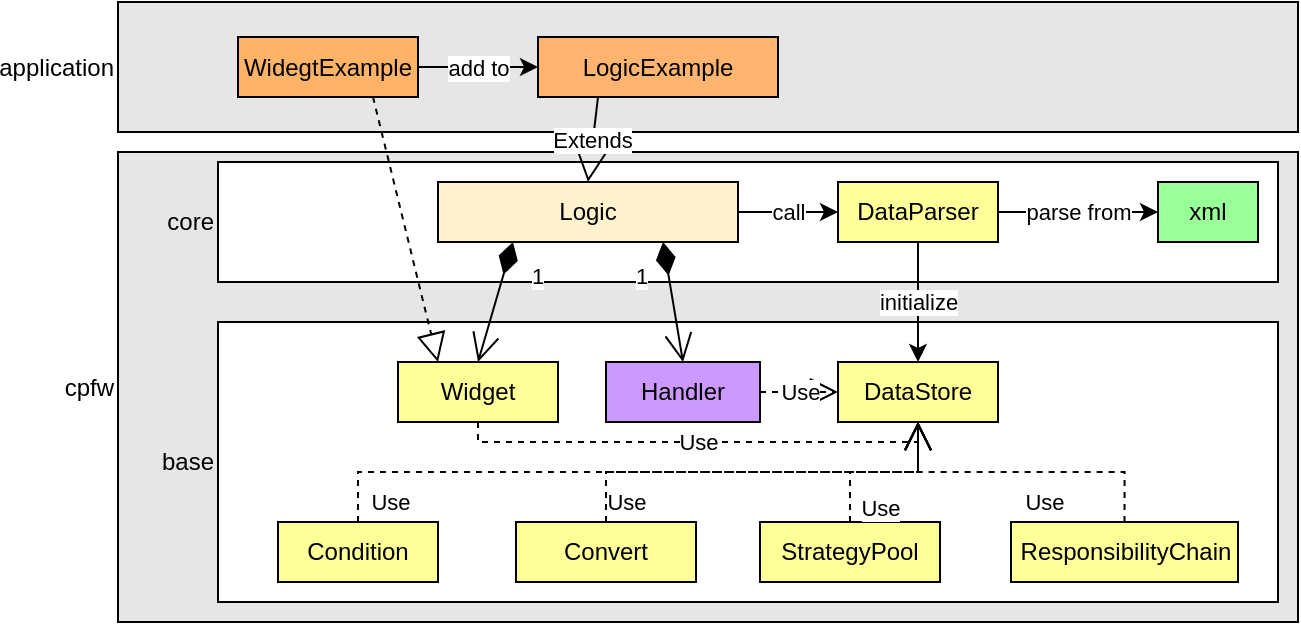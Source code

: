 <mxfile version="20.2.5" type="device" pages="4"><diagram id="_nU57-5SY-vWCH2z4tyE" name="Overriew"><mxGraphModel dx="1199" dy="514" grid="1" gridSize="10" guides="1" tooltips="1" connect="1" arrows="1" fold="1" page="1" pageScale="1" pageWidth="827" pageHeight="1169" math="0" shadow="0"><root><mxCell id="0"/><mxCell id="1" parent="0"/><mxCell id="hzPC6C4WGQet7PL68F-y-33" value="cpfw" style="rounded=0;whiteSpace=wrap;html=1;fillColor=#E6E6E6;labelPosition=left;verticalLabelPosition=middle;align=right;verticalAlign=middle;" vertex="1" parent="1"><mxGeometry x="170" y="125" width="590" height="235" as="geometry"/></mxCell><mxCell id="hzPC6C4WGQet7PL68F-y-17" value="application" style="rounded=0;whiteSpace=wrap;html=1;fillColor=#E6E6E6;labelPosition=left;verticalLabelPosition=middle;align=right;verticalAlign=middle;" vertex="1" parent="1"><mxGeometry x="170" y="50" width="590" height="65" as="geometry"/></mxCell><mxCell id="hzPC6C4WGQet7PL68F-y-16" value="core" style="rounded=0;whiteSpace=wrap;html=1;fillColor=#FFFFFF;labelPosition=left;verticalLabelPosition=middle;align=right;verticalAlign=middle;" vertex="1" parent="1"><mxGeometry x="220" y="130" width="530" height="60" as="geometry"/></mxCell><mxCell id="hzPC6C4WGQet7PL68F-y-15" value="base" style="rounded=0;whiteSpace=wrap;html=1;fillColor=#FFFFFF;labelPosition=left;verticalLabelPosition=middle;align=right;verticalAlign=middle;" vertex="1" parent="1"><mxGeometry x="220" y="210" width="530" height="140" as="geometry"/></mxCell><mxCell id="XNA-UAsX2PBk37ogl6HL-5" value="Logic" style="rounded=0;whiteSpace=wrap;html=1;labelPosition=center;verticalLabelPosition=middle;align=center;verticalAlign=middle;fillColor=#FFF2CC;" parent="1" vertex="1"><mxGeometry x="330" y="140" width="150" height="30" as="geometry"/></mxCell><mxCell id="dpFiW4Nlr9r8MjNlcGE5-41" value="parse from" style="endArrow=classic;html=1;rounded=0;entryX=0;entryY=0.5;entryDx=0;entryDy=0;exitX=1;exitY=0.5;exitDx=0;exitDy=0;" parent="1" source="hzPC6C4WGQet7PL68F-y-3" target="hzPC6C4WGQet7PL68F-y-1" edge="1"><mxGeometry width="50" height="50" relative="1" as="geometry"><mxPoint x="510" y="216.25" as="sourcePoint"/><mxPoint x="516.5" y="200" as="targetPoint"/></mxGeometry></mxCell><mxCell id="rQzEyf3aYL47LK2K68HA-1" value="Handler" style="rounded=0;whiteSpace=wrap;html=1;fillColor=#CC99FF;" parent="1" vertex="1"><mxGeometry x="414" y="230" width="77" height="30" as="geometry"/></mxCell><mxCell id="rQzEyf3aYL47LK2K68HA-3" value="WidegtExample" style="rounded=0;whiteSpace=wrap;html=1;fillColor=#FFB366;" parent="1" vertex="1"><mxGeometry x="230" y="67.5" width="90" height="30" as="geometry"/></mxCell><mxCell id="rQzEyf3aYL47LK2K68HA-5" value="add to" style="endArrow=classic;html=1;rounded=0;exitX=1;exitY=0.5;exitDx=0;exitDy=0;entryX=0;entryY=0.5;entryDx=0;entryDy=0;" parent="1" source="rQzEyf3aYL47LK2K68HA-3" target="hzPC6C4WGQet7PL68F-y-24" edge="1"><mxGeometry width="50" height="50" relative="1" as="geometry"><mxPoint x="360" y="180" as="sourcePoint"/><mxPoint x="410" y="130" as="targetPoint"/></mxGeometry></mxCell><mxCell id="hzPC6C4WGQet7PL68F-y-1" value="xml" style="rounded=0;whiteSpace=wrap;html=1;fillColor=#99FF99;" vertex="1" parent="1"><mxGeometry x="690" y="140" width="50" height="30" as="geometry"/></mxCell><mxCell id="hzPC6C4WGQet7PL68F-y-2" value="DataStore" style="rounded=0;whiteSpace=wrap;html=1;fillColor=#FFFF99;" vertex="1" parent="1"><mxGeometry x="530" y="230" width="80" height="30" as="geometry"/></mxCell><mxCell id="hzPC6C4WGQet7PL68F-y-3" value="DataParser" style="rounded=0;whiteSpace=wrap;html=1;fillColor=#FFFF99;" vertex="1" parent="1"><mxGeometry x="530" y="140" width="80" height="30" as="geometry"/></mxCell><mxCell id="hzPC6C4WGQet7PL68F-y-5" value="call" style="endArrow=classic;html=1;rounded=0;entryX=0;entryY=0.5;entryDx=0;entryDy=0;exitX=1;exitY=0.5;exitDx=0;exitDy=0;" edge="1" parent="1" source="XNA-UAsX2PBk37ogl6HL-5" target="hzPC6C4WGQet7PL68F-y-3"><mxGeometry width="50" height="50" relative="1" as="geometry"><mxPoint x="440" y="210" as="sourcePoint"/><mxPoint x="440" y="160" as="targetPoint"/></mxGeometry></mxCell><mxCell id="hzPC6C4WGQet7PL68F-y-7" value="initialize" style="endArrow=classic;html=1;rounded=0;exitX=0.5;exitY=1;exitDx=0;exitDy=0;entryX=0.5;entryY=0;entryDx=0;entryDy=0;" edge="1" parent="1" source="hzPC6C4WGQet7PL68F-y-3" target="hzPC6C4WGQet7PL68F-y-2"><mxGeometry width="50" height="50" relative="1" as="geometry"><mxPoint x="390" y="210" as="sourcePoint"/><mxPoint x="440" y="160" as="targetPoint"/></mxGeometry></mxCell><mxCell id="hzPC6C4WGQet7PL68F-y-8" value="1" style="endArrow=open;html=1;endSize=12;startArrow=diamondThin;startSize=14;startFill=1;align=left;verticalAlign=bottom;rounded=0;exitX=0.75;exitY=1;exitDx=0;exitDy=0;entryX=0.5;entryY=0;entryDx=0;entryDy=0;" edge="1" parent="1" source="XNA-UAsX2PBk37ogl6HL-5" target="rQzEyf3aYL47LK2K68HA-1"><mxGeometry x="-0.23" y="-20" relative="1" as="geometry"><mxPoint x="330" y="190" as="sourcePoint"/><mxPoint x="490" y="190" as="targetPoint"/><mxPoint as="offset"/></mxGeometry></mxCell><mxCell id="hzPC6C4WGQet7PL68F-y-9" value="Widget" style="rounded=0;whiteSpace=wrap;html=1;fillColor=#FFFF99;" vertex="1" parent="1"><mxGeometry x="310" y="230" width="80" height="30" as="geometry"/></mxCell><mxCell id="hzPC6C4WGQet7PL68F-y-10" value="1" style="endArrow=open;html=1;endSize=12;startArrow=diamondThin;startSize=14;startFill=1;align=left;verticalAlign=bottom;rounded=0;exitX=0.25;exitY=1;exitDx=0;exitDy=0;entryX=0.5;entryY=0;entryDx=0;entryDy=0;" edge="1" parent="1" source="XNA-UAsX2PBk37ogl6HL-5" target="hzPC6C4WGQet7PL68F-y-9"><mxGeometry x="-0.265" y="15" relative="1" as="geometry"><mxPoint x="330" y="190" as="sourcePoint"/><mxPoint x="490" y="190" as="targetPoint"/><mxPoint as="offset"/></mxGeometry></mxCell><mxCell id="hzPC6C4WGQet7PL68F-y-11" value="StrategyPool" style="rounded=0;whiteSpace=wrap;html=1;fillColor=#FFFF99;" vertex="1" parent="1"><mxGeometry x="491" y="310" width="90" height="30" as="geometry"/></mxCell><mxCell id="hzPC6C4WGQet7PL68F-y-12" value="Condition" style="rounded=0;whiteSpace=wrap;html=1;fillColor=#FFFF99;" vertex="1" parent="1"><mxGeometry x="250" y="310" width="80" height="30" as="geometry"/></mxCell><mxCell id="hzPC6C4WGQet7PL68F-y-13" value="Convert" style="rounded=0;whiteSpace=wrap;html=1;fillColor=#FFFF99;" vertex="1" parent="1"><mxGeometry x="369" y="310" width="90" height="30" as="geometry"/></mxCell><mxCell id="hzPC6C4WGQet7PL68F-y-14" value="ResponsibilityChain" style="rounded=0;whiteSpace=wrap;html=1;fillColor=#FFFF99;" vertex="1" parent="1"><mxGeometry x="616.5" y="310" width="113.5" height="30" as="geometry"/></mxCell><mxCell id="hzPC6C4WGQet7PL68F-y-19" value="Use" style="endArrow=open;endSize=12;dashed=1;html=1;rounded=0;exitX=0.5;exitY=0;exitDx=0;exitDy=0;entryX=0.5;entryY=1;entryDx=0;entryDy=0;edgeStyle=orthogonalEdgeStyle;" edge="1" parent="1" source="hzPC6C4WGQet7PL68F-y-14" target="hzPC6C4WGQet7PL68F-y-2"><mxGeometry x="-0.149" y="15" width="160" relative="1" as="geometry"><mxPoint x="330" y="240" as="sourcePoint"/><mxPoint x="490" y="240" as="targetPoint"/><mxPoint as="offset"/></mxGeometry></mxCell><mxCell id="hzPC6C4WGQet7PL68F-y-20" value="Use" style="endArrow=open;endSize=12;dashed=1;html=1;rounded=0;entryX=0.5;entryY=1;entryDx=0;entryDy=0;exitX=0.5;exitY=0;exitDx=0;exitDy=0;edgeStyle=orthogonalEdgeStyle;" edge="1" parent="1" source="hzPC6C4WGQet7PL68F-y-11" target="hzPC6C4WGQet7PL68F-y-2"><mxGeometry x="-0.826" y="-15" width="160" relative="1" as="geometry"><mxPoint x="330" y="240" as="sourcePoint"/><mxPoint x="490" y="240" as="targetPoint"/><mxPoint as="offset"/></mxGeometry></mxCell><mxCell id="hzPC6C4WGQet7PL68F-y-21" value="Use" style="endArrow=open;endSize=12;dashed=1;html=1;rounded=0;entryX=0.5;entryY=1;entryDx=0;entryDy=0;exitX=0.5;exitY=0;exitDx=0;exitDy=0;edgeStyle=orthogonalEdgeStyle;" edge="1" parent="1" source="hzPC6C4WGQet7PL68F-y-13" target="hzPC6C4WGQet7PL68F-y-2"><mxGeometry x="-0.667" y="-15" width="160" relative="1" as="geometry"><mxPoint x="330" y="240" as="sourcePoint"/><mxPoint x="490" y="240" as="targetPoint"/><mxPoint as="offset"/></mxGeometry></mxCell><mxCell id="hzPC6C4WGQet7PL68F-y-22" value="Use" style="endArrow=open;endSize=12;dashed=1;html=1;rounded=0;entryX=0.5;entryY=1;entryDx=0;entryDy=0;exitX=0.5;exitY=0;exitDx=0;exitDy=0;edgeStyle=orthogonalEdgeStyle;" edge="1" parent="1" source="hzPC6C4WGQet7PL68F-y-12" target="hzPC6C4WGQet7PL68F-y-2"><mxGeometry x="-0.757" y="-15" width="160" relative="1" as="geometry"><mxPoint x="330" y="240" as="sourcePoint"/><mxPoint x="490" y="240" as="targetPoint"/><mxPoint x="1" as="offset"/></mxGeometry></mxCell><mxCell id="hzPC6C4WGQet7PL68F-y-23" value="" style="endArrow=block;dashed=1;endFill=0;endSize=12;html=1;rounded=0;entryX=0.25;entryY=0;entryDx=0;entryDy=0;exitX=0.75;exitY=1;exitDx=0;exitDy=0;" edge="1" parent="1" source="rQzEyf3aYL47LK2K68HA-3" target="hzPC6C4WGQet7PL68F-y-9"><mxGeometry width="160" relative="1" as="geometry"><mxPoint x="560" y="220" as="sourcePoint"/><mxPoint x="720" y="220" as="targetPoint"/></mxGeometry></mxCell><mxCell id="hzPC6C4WGQet7PL68F-y-24" value="LogicExample" style="rounded=0;whiteSpace=wrap;html=1;fillColor=#FFB570;" vertex="1" parent="1"><mxGeometry x="380" y="67.5" width="120" height="30" as="geometry"/></mxCell><mxCell id="hzPC6C4WGQet7PL68F-y-28" value="Extends" style="endArrow=block;endSize=16;endFill=0;html=1;rounded=0;exitX=0.25;exitY=1;exitDx=0;exitDy=0;entryX=0.5;entryY=0;entryDx=0;entryDy=0;" edge="1" parent="1" source="hzPC6C4WGQet7PL68F-y-24" target="XNA-UAsX2PBk37ogl6HL-5"><mxGeometry width="160" relative="1" as="geometry"><mxPoint x="560" y="220" as="sourcePoint"/><mxPoint x="720" y="220" as="targetPoint"/></mxGeometry></mxCell><mxCell id="hzPC6C4WGQet7PL68F-y-29" value="Use" style="endArrow=open;endSize=12;dashed=1;html=1;rounded=0;exitX=1;exitY=0.5;exitDx=0;exitDy=0;entryX=0;entryY=0.5;entryDx=0;entryDy=0;" edge="1" parent="1" source="rQzEyf3aYL47LK2K68HA-1" target="hzPC6C4WGQet7PL68F-y-2"><mxGeometry width="160" relative="1" as="geometry"><mxPoint x="560" y="220" as="sourcePoint"/><mxPoint x="720" y="220" as="targetPoint"/></mxGeometry></mxCell><mxCell id="hzPC6C4WGQet7PL68F-y-30" value="Use" style="endArrow=open;endSize=12;dashed=1;html=1;rounded=0;exitX=0.5;exitY=1;exitDx=0;exitDy=0;entryX=0.5;entryY=1;entryDx=0;entryDy=0;edgeStyle=elbowEdgeStyle;elbow=vertical;" edge="1" parent="1" source="hzPC6C4WGQet7PL68F-y-9" target="hzPC6C4WGQet7PL68F-y-2"><mxGeometry width="160" relative="1" as="geometry"><mxPoint x="560" y="220" as="sourcePoint"/><mxPoint x="720" y="220" as="targetPoint"/><Array as="points"><mxPoint x="460" y="270"/></Array></mxGeometry></mxCell></root></mxGraphModel></diagram><diagram id="dPbelf85hQB6utu3HA4I" name="Logic"><mxGraphModel dx="1683" dy="514" grid="1" gridSize="10" guides="1" tooltips="1" connect="1" arrows="1" fold="1" page="1" pageScale="1" pageWidth="827" pageHeight="1169" math="0" shadow="0"><root><mxCell id="0"/><mxCell id="1" parent="0"/><mxCell id="vqSpaWm5ntB_pW1f1ZX0-2" value="Logic" style="rounded=0;whiteSpace=wrap;html=1;fillColor=#FFB570;" vertex="1" parent="1"><mxGeometry x="-760" y="40" width="580" height="30" as="geometry"/></mxCell><mxCell id="vqSpaWm5ntB_pW1f1ZX0-3" value="DataParser" style="rounded=0;whiteSpace=wrap;html=1;fillColor=#FFF2CC;" vertex="1" parent="1"><mxGeometry x="-345" y="100" width="80" height="32.5" as="geometry"/></mxCell><mxCell id="vqSpaWm5ntB_pW1f1ZX0-4" value="call" style="endArrow=classic;html=1;rounded=0;entryX=0.5;entryY=0;entryDx=0;entryDy=0;exitX=0.787;exitY=1.1;exitDx=0;exitDy=0;exitPerimeter=0;" edge="1" parent="1" source="vqSpaWm5ntB_pW1f1ZX0-2" target="vqSpaWm5ntB_pW1f1ZX0-3"><mxGeometry width="50" height="50" relative="1" as="geometry"><mxPoint x="-550" y="110" as="sourcePoint"/><mxPoint x="-500" y="215" as="targetPoint"/></mxGeometry></mxCell><mxCell id="vqSpaWm5ntB_pW1f1ZX0-5" value="DataStore" style="rounded=0;whiteSpace=wrap;html=1;fillColor=#CC99FF;" vertex="1" parent="1"><mxGeometry x="-800" y="170" width="660" height="30" as="geometry"/></mxCell><mxCell id="vqSpaWm5ntB_pW1f1ZX0-7" value="Profile" style="rounded=0;whiteSpace=wrap;html=1;fillColor=#E6D0DE;" vertex="1" parent="1"><mxGeometry x="-250" y="300" width="70" height="30" as="geometry"/></mxCell><mxCell id="vqSpaWm5ntB_pW1f1ZX0-8" value="1" style="endArrow=open;html=1;endSize=12;startArrow=diamondThin;startSize=14;startFill=0;align=left;verticalAlign=bottom;rounded=0;exitX=0.5;exitY=1;exitDx=0;exitDy=0;entryX=0.5;entryY=0;entryDx=0;entryDy=0;" edge="1" parent="1" source="vqSpaWm5ntB_pW1f1ZX0-7"><mxGeometry x="-0.091" y="15" relative="1" as="geometry"><mxPoint x="-590" y="160" as="sourcePoint"/><mxPoint x="-215" y="360" as="targetPoint"/><mxPoint y="-1" as="offset"/></mxGeometry></mxCell><mxCell id="vqSpaWm5ntB_pW1f1ZX0-9" value="1" style="endArrow=open;html=1;endSize=12;startArrow=diamondThin;startSize=14;startFill=0;align=left;verticalAlign=bottom;rounded=0;entryX=0.5;entryY=0;entryDx=0;entryDy=0;exitX=0.5;exitY=1;exitDx=0;exitDy=0;" edge="1" parent="1" source="vqSpaWm5ntB_pW1f1ZX0-21" target="vqSpaWm5ntB_pW1f1ZX0-7"><mxGeometry y="15" relative="1" as="geometry"><mxPoint x="-278" y="225" as="sourcePoint"/><mxPoint x="-300" y="280" as="targetPoint"/><mxPoint as="offset"/></mxGeometry></mxCell><mxCell id="vqSpaWm5ntB_pW1f1ZX0-10" value="use" style="endArrow=classic;html=1;rounded=0;exitX=0.216;exitY=1.119;exitDx=0;exitDy=0;entryX=0.25;entryY=0;entryDx=0;entryDy=0;exitPerimeter=0;" edge="1" parent="1" source="vqSpaWm5ntB_pW1f1ZX0-2" target="vqSpaWm5ntB_pW1f1ZX0-5"><mxGeometry width="50" height="50" relative="1" as="geometry"><mxPoint x="-560" y="175" as="sourcePoint"/><mxPoint x="-630" y="180" as="targetPoint"/></mxGeometry></mxCell><mxCell id="vqSpaWm5ntB_pW1f1ZX0-11" value="Convert" style="rounded=0;whiteSpace=wrap;html=1;fillColor=#E6D0DE;" vertex="1" parent="1"><mxGeometry x="-350" y="300" width="60" height="30" as="geometry"/></mxCell><mxCell id="vqSpaWm5ntB_pW1f1ZX0-12" value="1" style="endArrow=open;html=1;endSize=12;startArrow=diamondThin;startSize=14;startFill=0;align=left;verticalAlign=bottom;rounded=0;entryX=0.5;entryY=0;entryDx=0;entryDy=0;exitX=0.5;exitY=1;exitDx=0;exitDy=0;" edge="1" parent="1" target="vqSpaWm5ntB_pW1f1ZX0-11" source="vqSpaWm5ntB_pW1f1ZX0-27"><mxGeometry y="15" relative="1" as="geometry"><mxPoint x="-330" y="260" as="sourcePoint"/><mxPoint x="-305" y="260" as="targetPoint"/><mxPoint as="offset"/></mxGeometry></mxCell><mxCell id="vqSpaWm5ntB_pW1f1ZX0-16" value="1" style="endArrow=open;html=1;endSize=12;startArrow=diamondThin;startSize=14;startFill=0;align=left;verticalAlign=bottom;rounded=0;entryX=0.5;entryY=0;entryDx=0;entryDy=0;exitX=0.5;exitY=1;exitDx=0;exitDy=0;" edge="1" parent="1" target="vqSpaWm5ntB_pW1f1ZX0-46" source="vqSpaWm5ntB_pW1f1ZX0-45"><mxGeometry y="15" relative="1" as="geometry"><mxPoint x="-580" y="280" as="sourcePoint"/><mxPoint x="-580" y="330" as="targetPoint"/><mxPoint as="offset"/></mxGeometry></mxCell><mxCell id="vqSpaWm5ntB_pW1f1ZX0-17" value="initialize" style="endArrow=classic;html=1;rounded=0;exitX=0.5;exitY=1;exitDx=0;exitDy=0;entryX=0.75;entryY=0;entryDx=0;entryDy=0;" edge="1" parent="1" source="vqSpaWm5ntB_pW1f1ZX0-3" target="vqSpaWm5ntB_pW1f1ZX0-5"><mxGeometry width="50" height="50" relative="1" as="geometry"><mxPoint x="-410" y="255" as="sourcePoint"/><mxPoint x="-360" y="205" as="targetPoint"/></mxGeometry></mxCell><mxCell id="vqSpaWm5ntB_pW1f1ZX0-19" value="1" style="endArrow=open;html=1;endSize=12;startArrow=diamondThin;startSize=14;startFill=0;align=left;verticalAlign=bottom;rounded=0;entryX=0.5;entryY=0;entryDx=0;entryDy=0;exitX=0.5;exitY=1;exitDx=0;exitDy=0;" edge="1" parent="1" source="vqSpaWm5ntB_pW1f1ZX0-34" target="vqSpaWm5ntB_pW1f1ZX0-39"><mxGeometry y="15" relative="1" as="geometry"><mxPoint x="-425.5" y="265" as="sourcePoint"/><mxPoint x="-425.5" y="300" as="targetPoint"/><mxPoint as="offset"/></mxGeometry></mxCell><mxCell id="vqSpaWm5ntB_pW1f1ZX0-21" value="ProfileTable" style="rounded=0;whiteSpace=wrap;html=1;fillColor=#FFCE9F;" vertex="1" parent="1"><mxGeometry x="-255" y="240" width="80" height="30" as="geometry"/></mxCell><mxCell id="vqSpaWm5ntB_pW1f1ZX0-22" value="Element" style="swimlane;fontStyle=0;childLayout=stackLayout;horizontal=1;startSize=26;fillColor=#E6D0DE;horizontalStack=0;resizeParent=1;resizeParentMax=0;resizeLast=0;collapsible=1;marginBottom=0;" vertex="1" parent="1"><mxGeometry x="-265" y="360" width="100" height="130" as="geometry"/></mxCell><mxCell id="vqSpaWm5ntB_pW1f1ZX0-23" value="+ min: int32_t" style="text;strokeColor=none;fillColor=#FFFFFF;align=left;verticalAlign=top;spacingLeft=4;spacingRight=4;overflow=hidden;rotatable=0;points=[[0,0.5],[1,0.5]];portConstraint=eastwest;" vertex="1" parent="vqSpaWm5ntB_pW1f1ZX0-22"><mxGeometry y="26" width="100" height="26" as="geometry"/></mxCell><mxCell id="vqSpaWm5ntB_pW1f1ZX0-24" value="+ max: int32_t" style="text;strokeColor=none;fillColor=#FFFFFF;align=left;verticalAlign=top;spacingLeft=4;spacingRight=4;overflow=hidden;rotatable=0;points=[[0,0.5],[1,0.5]];portConstraint=eastwest;" vertex="1" parent="vqSpaWm5ntB_pW1f1ZX0-22"><mxGeometry y="52" width="100" height="26" as="geometry"/></mxCell><mxCell id="vqSpaWm5ntB_pW1f1ZX0-26" value="+ current: int32_t" style="text;strokeColor=none;fillColor=#FFFFFF;align=left;verticalAlign=top;spacingLeft=4;spacingRight=4;overflow=hidden;rotatable=0;points=[[0,0.5],[1,0.5]];portConstraint=eastwest;" vertex="1" parent="vqSpaWm5ntB_pW1f1ZX0-22"><mxGeometry y="78" width="100" height="26" as="geometry"/></mxCell><mxCell id="vqSpaWm5ntB_pW1f1ZX0-25" value="+ flag: int32_t" style="text;strokeColor=none;fillColor=#FFFFFF;align=left;verticalAlign=top;spacingLeft=4;spacingRight=4;overflow=hidden;rotatable=0;points=[[0,0.5],[1,0.5]];portConstraint=eastwest;" vertex="1" parent="vqSpaWm5ntB_pW1f1ZX0-22"><mxGeometry y="104" width="100" height="26" as="geometry"/></mxCell><mxCell id="vqSpaWm5ntB_pW1f1ZX0-27" value="ConvertTable" style="rounded=0;whiteSpace=wrap;html=1;fillColor=#FFCE9F;" vertex="1" parent="1"><mxGeometry x="-360" y="240" width="80" height="30" as="geometry"/></mxCell><mxCell id="vqSpaWm5ntB_pW1f1ZX0-29" value="Pair" style="swimlane;fontStyle=0;childLayout=stackLayout;horizontal=1;startSize=26;fillColor=#E6D0DE;horizontalStack=0;resizeParent=1;resizeParentMax=0;resizeLast=0;collapsible=1;marginBottom=0;" vertex="1" parent="1"><mxGeometry x="-370" y="360" width="95" height="78" as="geometry"/></mxCell><mxCell id="vqSpaWm5ntB_pW1f1ZX0-30" value="+ origin: int32_t" style="text;strokeColor=none;fillColor=#FFFFFF;align=left;verticalAlign=top;spacingLeft=4;spacingRight=4;overflow=hidden;rotatable=0;points=[[0,0.5],[1,0.5]];portConstraint=eastwest;" vertex="1" parent="vqSpaWm5ntB_pW1f1ZX0-29"><mxGeometry y="26" width="95" height="26" as="geometry"/></mxCell><mxCell id="vqSpaWm5ntB_pW1f1ZX0-31" value="+ target: int32_t" style="text;strokeColor=none;fillColor=#FFFFFF;align=left;verticalAlign=top;spacingLeft=4;spacingRight=4;overflow=hidden;rotatable=0;points=[[0,0.5],[1,0.5]];portConstraint=eastwest;" vertex="1" parent="vqSpaWm5ntB_pW1f1ZX0-29"><mxGeometry y="52" width="95" height="26" as="geometry"/></mxCell><mxCell id="vqSpaWm5ntB_pW1f1ZX0-33" value="1" style="endArrow=open;html=1;endSize=12;startArrow=diamondThin;startSize=14;startFill=0;align=left;verticalAlign=bottom;rounded=0;entryX=0.5;entryY=0;entryDx=0;entryDy=0;exitX=0.5;exitY=1;exitDx=0;exitDy=0;" edge="1" parent="1"><mxGeometry y="15" relative="1" as="geometry"><mxPoint x="-321" y="330" as="sourcePoint"/><mxPoint x="-321" y="360" as="targetPoint"/><mxPoint as="offset"/></mxGeometry></mxCell><mxCell id="vqSpaWm5ntB_pW1f1ZX0-34" value="WidgetTable" style="rounded=0;whiteSpace=wrap;html=1;fillColor=#FFCE9F;" vertex="1" parent="1"><mxGeometry x="-480" y="240" width="80" height="30" as="geometry"/></mxCell><mxCell id="vqSpaWm5ntB_pW1f1ZX0-39" value="Widget" style="swimlane;fontStyle=1;align=center;verticalAlign=top;childLayout=stackLayout;horizontal=1;startSize=26;horizontalStack=0;resizeParent=1;resizeParentMax=0;resizeLast=0;collapsible=1;marginBottom=0;fillColor=#E6D0DE;" vertex="1" parent="1"><mxGeometry x="-495" y="360" width="110" height="150" as="geometry"/></mxCell><mxCell id="vqSpaWm5ntB_pW1f1ZX0-40" value="+ name: string" style="text;strokeColor=none;fillColor=none;align=left;verticalAlign=top;spacingLeft=4;spacingRight=4;overflow=hidden;rotatable=0;points=[[0,0.5],[1,0.5]];portConstraint=eastwest;" vertex="1" parent="vqSpaWm5ntB_pW1f1ZX0-39"><mxGeometry y="26" width="110" height="26" as="geometry"/></mxCell><mxCell id="vqSpaWm5ntB_pW1f1ZX0-41" value="" style="line;strokeWidth=1;fillColor=none;align=left;verticalAlign=middle;spacingTop=-1;spacingLeft=3;spacingRight=3;rotatable=0;labelPosition=right;points=[];portConstraint=eastwest;" vertex="1" parent="vqSpaWm5ntB_pW1f1ZX0-39"><mxGeometry y="52" width="110" height="8" as="geometry"/></mxCell><mxCell id="vqSpaWm5ntB_pW1f1ZX0-43" value="+ check(): int32_t" style="text;strokeColor=none;fillColor=none;align=left;verticalAlign=top;spacingLeft=4;spacingRight=4;overflow=hidden;rotatable=0;points=[[0,0.5],[1,0.5]];portConstraint=eastwest;" vertex="1" parent="vqSpaWm5ntB_pW1f1ZX0-39"><mxGeometry y="60" width="110" height="30" as="geometry"/></mxCell><mxCell id="vqSpaWm5ntB_pW1f1ZX0-44" value="+ action(): int32_t" style="text;strokeColor=none;fillColor=none;align=left;verticalAlign=top;spacingLeft=4;spacingRight=4;overflow=hidden;rotatable=0;points=[[0,0.5],[1,0.5]];portConstraint=eastwest;" vertex="1" parent="vqSpaWm5ntB_pW1f1ZX0-39"><mxGeometry y="90" width="110" height="30" as="geometry"/></mxCell><mxCell id="vqSpaWm5ntB_pW1f1ZX0-42" value="+ swipe(): int32_t" style="text;strokeColor=none;fillColor=none;align=left;verticalAlign=top;spacingLeft=4;spacingRight=4;overflow=hidden;rotatable=0;points=[[0,0.5],[1,0.5]];portConstraint=eastwest;" vertex="1" parent="vqSpaWm5ntB_pW1f1ZX0-39"><mxGeometry y="120" width="110" height="30" as="geometry"/></mxCell><mxCell id="vqSpaWm5ntB_pW1f1ZX0-45" value="InvokeChainTable" style="rounded=0;whiteSpace=wrap;html=1;fillColor=#FFCE9F;" vertex="1" parent="1"><mxGeometry x="-632.5" y="240" width="105" height="30" as="geometry"/></mxCell><mxCell id="vqSpaWm5ntB_pW1f1ZX0-46" value="Pair" style="swimlane;fontStyle=0;childLayout=stackLayout;horizontal=1;startSize=26;fillColor=#E6D0DE;horizontalStack=0;resizeParent=1;resizeParentMax=0;resizeLast=0;collapsible=1;marginBottom=0;" vertex="1" parent="1"><mxGeometry x="-640" y="310" width="120" height="78" as="geometry"/></mxCell><mxCell id="vqSpaWm5ntB_pW1f1ZX0-47" value="+ parent: string" style="text;strokeColor=none;fillColor=none;align=left;verticalAlign=top;spacingLeft=4;spacingRight=4;overflow=hidden;rotatable=0;points=[[0,0.5],[1,0.5]];portConstraint=eastwest;" vertex="1" parent="vqSpaWm5ntB_pW1f1ZX0-46"><mxGeometry y="26" width="120" height="26" as="geometry"/></mxCell><mxCell id="vqSpaWm5ntB_pW1f1ZX0-48" value="+ child: vector&lt;string&gt;" style="text;strokeColor=none;fillColor=none;align=left;verticalAlign=top;spacingLeft=4;spacingRight=4;overflow=hidden;rotatable=0;points=[[0,0.5],[1,0.5]];portConstraint=eastwest;" vertex="1" parent="vqSpaWm5ntB_pW1f1ZX0-46"><mxGeometry y="52" width="120" height="26" as="geometry"/></mxCell><mxCell id="vqSpaWm5ntB_pW1f1ZX0-50" value="ConditionTable" style="rounded=0;whiteSpace=wrap;html=1;fillColor=#FFCE9F;" vertex="1" parent="1"><mxGeometry x="-782.5" y="240" width="105" height="30" as="geometry"/></mxCell><mxCell id="vqSpaWm5ntB_pW1f1ZX0-51" value="Condition" style="swimlane;fontStyle=0;childLayout=stackLayout;horizontal=1;startSize=26;fillColor=#E6D0DE;horizontalStack=0;resizeParent=1;resizeParentMax=0;resizeLast=0;collapsible=1;marginBottom=0;" vertex="1" parent="1"><mxGeometry x="-800" y="340" width="140" height="156" as="geometry"/></mxCell><mxCell id="vqSpaWm5ntB_pW1f1ZX0-52" value="+ name: string" style="text;strokeColor=none;fillColor=none;align=left;verticalAlign=top;spacingLeft=4;spacingRight=4;overflow=hidden;rotatable=0;points=[[0,0.5],[1,0.5]];portConstraint=eastwest;" vertex="1" parent="vqSpaWm5ntB_pW1f1ZX0-51"><mxGeometry y="26" width="140" height="26" as="geometry"/></mxCell><mxCell id="vqSpaWm5ntB_pW1f1ZX0-53" value="+ profile: string" style="text;strokeColor=none;fillColor=none;align=left;verticalAlign=top;spacingLeft=4;spacingRight=4;overflow=hidden;rotatable=0;points=[[0,0.5],[1,0.5]];portConstraint=eastwest;" vertex="1" parent="vqSpaWm5ntB_pW1f1ZX0-51"><mxGeometry y="52" width="140" height="26" as="geometry"/></mxCell><mxCell id="vqSpaWm5ntB_pW1f1ZX0-55" value="+ element: string" style="text;strokeColor=none;fillColor=none;align=left;verticalAlign=top;spacingLeft=4;spacingRight=4;overflow=hidden;rotatable=0;points=[[0,0.5],[1,0.5]];portConstraint=eastwest;" vertex="1" parent="vqSpaWm5ntB_pW1f1ZX0-51"><mxGeometry y="78" width="140" height="26" as="geometry"/></mxCell><mxCell id="vqSpaWm5ntB_pW1f1ZX0-56" value="+ expression: string" style="text;strokeColor=none;fillColor=none;align=left;verticalAlign=top;spacingLeft=4;spacingRight=4;overflow=hidden;rotatable=0;points=[[0,0.5],[1,0.5]];portConstraint=eastwest;" vertex="1" parent="vqSpaWm5ntB_pW1f1ZX0-51"><mxGeometry y="104" width="140" height="26" as="geometry"/></mxCell><mxCell id="vqSpaWm5ntB_pW1f1ZX0-54" value="+ data: int32_t" style="text;strokeColor=none;fillColor=none;align=left;verticalAlign=top;spacingLeft=4;spacingRight=4;overflow=hidden;rotatable=0;points=[[0,0.5],[1,0.5]];portConstraint=eastwest;" vertex="1" parent="vqSpaWm5ntB_pW1f1ZX0-51"><mxGeometry y="130" width="140" height="26" as="geometry"/></mxCell><mxCell id="vqSpaWm5ntB_pW1f1ZX0-57" value="1" style="endArrow=open;html=1;endSize=12;startArrow=diamondThin;startSize=14;startFill=0;align=left;verticalAlign=bottom;rounded=0;exitX=0.5;exitY=1;exitDx=0;exitDy=0;" edge="1" parent="1"><mxGeometry y="15" relative="1" as="geometry"><mxPoint x="-730.5" y="270" as="sourcePoint"/><mxPoint x="-730" y="350" as="targetPoint"/><mxPoint as="offset"/></mxGeometry></mxCell><mxCell id="vqSpaWm5ntB_pW1f1ZX0-58" value="use" style="endArrow=classic;html=1;rounded=0;entryX=1;entryY=0.5;entryDx=0;entryDy=0;" edge="1" parent="1" source="vqSpaWm5ntB_pW1f1ZX0-43" target="vqSpaWm5ntB_pW1f1ZX0-55"><mxGeometry width="50" height="50" relative="1" as="geometry"><mxPoint x="-440" y="480" as="sourcePoint"/><mxPoint x="-390" y="430" as="targetPoint"/></mxGeometry></mxCell><mxCell id="vqSpaWm5ntB_pW1f1ZX0-59" value="bind" style="endArrow=classic;html=1;rounded=0;exitX=0.512;exitY=1.038;exitDx=0;exitDy=0;entryX=0;entryY=0.5;entryDx=0;entryDy=0;exitPerimeter=0;edgeStyle=orthogonalEdgeStyle;" edge="1" parent="1" source="vqSpaWm5ntB_pW1f1ZX0-48" target="vqSpaWm5ntB_pW1f1ZX0-40"><mxGeometry width="50" height="50" relative="1" as="geometry"><mxPoint x="-440" y="420" as="sourcePoint"/><mxPoint x="-390" y="370" as="targetPoint"/></mxGeometry></mxCell><mxCell id="vqSpaWm5ntB_pW1f1ZX0-60" value="bind" style="endArrow=classic;html=1;rounded=0;exitX=0.504;exitY=1.005;exitDx=0;exitDy=0;exitPerimeter=0;entryX=1;entryY=0.5;entryDx=0;entryDy=0;edgeStyle=orthogonalEdgeStyle;" edge="1" parent="1" source="vqSpaWm5ntB_pW1f1ZX0-54" target="vqSpaWm5ntB_pW1f1ZX0-7"><mxGeometry width="50" height="50" relative="1" as="geometry"><mxPoint x="-440" y="420" as="sourcePoint"/><mxPoint x="-390" y="370" as="targetPoint"/><Array as="points"><mxPoint x="-729" y="520"/><mxPoint x="-60" y="520"/><mxPoint x="-60" y="315"/></Array></mxGeometry></mxCell><mxCell id="vqSpaWm5ntB_pW1f1ZX0-61" value="1" style="endArrow=open;html=1;endSize=12;startArrow=diamondThin;startSize=14;startFill=0;align=left;verticalAlign=bottom;rounded=0;entryX=0.5;entryY=0;entryDx=0;entryDy=0;exitX=0.5;exitY=1;exitDx=0;exitDy=0;" edge="1" parent="1"><mxGeometry y="15" relative="1" as="geometry"><mxPoint x="-730.5" y="200" as="sourcePoint"/><mxPoint x="-730.5" y="240" as="targetPoint"/><mxPoint as="offset"/></mxGeometry></mxCell><mxCell id="vqSpaWm5ntB_pW1f1ZX0-62" value="1" style="endArrow=open;html=1;endSize=12;startArrow=diamondThin;startSize=14;startFill=0;align=left;verticalAlign=bottom;rounded=0;entryX=0.5;entryY=0;entryDx=0;entryDy=0;exitX=0.5;exitY=1;exitDx=0;exitDy=0;" edge="1" parent="1"><mxGeometry y="15" relative="1" as="geometry"><mxPoint x="-730.5" y="200" as="sourcePoint"/><mxPoint x="-730.5" y="240" as="targetPoint"/><mxPoint as="offset"/></mxGeometry></mxCell><mxCell id="vqSpaWm5ntB_pW1f1ZX0-63" value="1" style="endArrow=open;html=1;endSize=12;startArrow=diamondThin;startSize=14;startFill=0;align=left;verticalAlign=bottom;rounded=0;entryX=0.5;entryY=0;entryDx=0;entryDy=0;exitX=0.5;exitY=1;exitDx=0;exitDy=0;" edge="1" parent="1"><mxGeometry y="15" relative="1" as="geometry"><mxPoint x="-323" y="200" as="sourcePoint"/><mxPoint x="-323" y="240" as="targetPoint"/><mxPoint as="offset"/></mxGeometry></mxCell><mxCell id="vqSpaWm5ntB_pW1f1ZX0-64" value="1" style="endArrow=open;html=1;endSize=12;startArrow=diamondThin;startSize=14;startFill=0;align=left;verticalAlign=bottom;rounded=0;entryX=0.5;entryY=0;entryDx=0;entryDy=0;exitX=0.5;exitY=1;exitDx=0;exitDy=0;" edge="1" parent="1"><mxGeometry y="15" relative="1" as="geometry"><mxPoint x="-215.5" y="200" as="sourcePoint"/><mxPoint x="-215.5" y="240" as="targetPoint"/><mxPoint as="offset"/></mxGeometry></mxCell><mxCell id="vqSpaWm5ntB_pW1f1ZX0-65" value="1" style="endArrow=open;html=1;endSize=12;startArrow=diamondThin;startSize=14;startFill=0;align=left;verticalAlign=bottom;rounded=0;entryX=0.5;entryY=0;entryDx=0;entryDy=0;exitX=0.5;exitY=1;exitDx=0;exitDy=0;" edge="1" parent="1"><mxGeometry y="15" relative="1" as="geometry"><mxPoint x="-580.5" y="200" as="sourcePoint"/><mxPoint x="-580.5" y="240" as="targetPoint"/><mxPoint as="offset"/></mxGeometry></mxCell><mxCell id="vqSpaWm5ntB_pW1f1ZX0-66" value="1" style="endArrow=open;html=1;endSize=12;startArrow=diamondThin;startSize=14;startFill=0;align=left;verticalAlign=bottom;rounded=0;entryX=0.5;entryY=0;entryDx=0;entryDy=0;" edge="1" parent="1" target="vqSpaWm5ntB_pW1f1ZX0-34"><mxGeometry y="15" relative="1" as="geometry"><mxPoint x="-440" y="200" as="sourcePoint"/><mxPoint x="-690.5" y="280" as="targetPoint"/><mxPoint as="offset"/></mxGeometry></mxCell><mxCell id="vqSpaWm5ntB_pW1f1ZX0-67" value="ResponsibilityChain" style="rounded=0;whiteSpace=wrap;html=1;fillColor=#FFF2CC;" vertex="1" parent="1"><mxGeometry x="-530" y="102.5" width="120" height="30" as="geometry"/></mxCell><mxCell id="vqSpaWm5ntB_pW1f1ZX0-68" value="call" style="endArrow=classic;html=1;rounded=0;entryX=0.5;entryY=0;entryDx=0;entryDy=0;exitX=0.5;exitY=1;exitDx=0;exitDy=0;" edge="1" parent="1" source="vqSpaWm5ntB_pW1f1ZX0-2" target="vqSpaWm5ntB_pW1f1ZX0-67"><mxGeometry width="50" height="50" relative="1" as="geometry"><mxPoint x="-440" y="190" as="sourcePoint"/><mxPoint x="-390" y="140" as="targetPoint"/></mxGeometry></mxCell><mxCell id="vqSpaWm5ntB_pW1f1ZX0-69" value="use" style="endArrow=classic;html=1;rounded=0;exitX=0.5;exitY=1;exitDx=0;exitDy=0;entryX=0.5;entryY=0;entryDx=0;entryDy=0;" edge="1" parent="1" source="vqSpaWm5ntB_pW1f1ZX0-67" target="vqSpaWm5ntB_pW1f1ZX0-5"><mxGeometry width="50" height="50" relative="1" as="geometry"><mxPoint x="-440" y="250" as="sourcePoint"/><mxPoint x="-390" y="200" as="targetPoint"/></mxGeometry></mxCell><mxCell id="vqSpaWm5ntB_pW1f1ZX0-70" value="Xml" style="rounded=0;whiteSpace=wrap;html=1;fillColor=#66FFB3;" vertex="1" parent="1"><mxGeometry x="-130" y="90" width="120" height="50" as="geometry"/></mxCell><mxCell id="vqSpaWm5ntB_pW1f1ZX0-71" value="" style="endArrow=classic;html=1;rounded=0;exitX=1;exitY=0.5;exitDx=0;exitDy=0;entryX=0;entryY=0.5;entryDx=0;entryDy=0;" edge="1" parent="1" source="vqSpaWm5ntB_pW1f1ZX0-3" target="vqSpaWm5ntB_pW1f1ZX0-70"><mxGeometry width="50" height="50" relative="1" as="geometry"><mxPoint x="-440" y="250" as="sourcePoint"/><mxPoint x="-390" y="200" as="targetPoint"/></mxGeometry></mxCell><mxCell id="vqSpaWm5ntB_pW1f1ZX0-72" value="from" style="edgeLabel;html=1;align=center;verticalAlign=middle;resizable=0;points=[];" vertex="1" connectable="0" parent="vqSpaWm5ntB_pW1f1ZX0-71"><mxGeometry x="0.259" relative="1" as="geometry"><mxPoint as="offset"/></mxGeometry></mxCell><mxCell id="vqSpaWm5ntB_pW1f1ZX0-73" value="bind" style="endArrow=classic;startArrow=classic;html=1;rounded=0;entryX=0.5;entryY=1;entryDx=0;entryDy=0;exitX=1;exitY=0.5;exitDx=0;exitDy=0;edgeStyle=orthogonalEdgeStyle;" edge="1" parent="1" source="vqSpaWm5ntB_pW1f1ZX0-5" target="vqSpaWm5ntB_pW1f1ZX0-70"><mxGeometry width="50" height="50" relative="1" as="geometry"><mxPoint x="-440" y="250" as="sourcePoint"/><mxPoint x="-390" y="200" as="targetPoint"/></mxGeometry></mxCell><mxCell id="tWbkeBnm8soszG17Ucwr-1" value="check before action" style="shape=note;whiteSpace=wrap;html=1;backgroundOutline=1;darkOpacity=0.05;fillColor=#99FFFF;align=left;" vertex="1" parent="1"><mxGeometry x="-827" y="490" width="77" height="50" as="geometry"/></mxCell><mxCell id="tWbkeBnm8soszG17Ucwr-2" value="widget follows widget,&lt;br&gt;e.g: duck follows volume or loudness" style="shape=note;whiteSpace=wrap;html=1;backgroundOutline=1;darkOpacity=0.05;fillColor=#99FFFF;align=left;" vertex="1" parent="1"><mxGeometry x="-570" y="280" width="120" height="50" as="geometry"/></mxCell><mxCell id="tWbkeBnm8soszG17Ucwr-3" value="can override by user, link to actual action" style="shape=note;whiteSpace=wrap;html=1;backgroundOutline=1;darkOpacity=0.05;fillColor=#99FFFF;size=0;align=left;" vertex="1" parent="1"><mxGeometry x="-600" y="450" width="107" height="50" as="geometry"/></mxCell><mxCell id="tWbkeBnm8soszG17Ucwr-4" value="data convert" style="shape=note;whiteSpace=wrap;html=1;backgroundOutline=1;darkOpacity=0.05;fillColor=#99FFFF;align=left;" vertex="1" parent="1"><mxGeometry x="-352" y="430" width="77" height="50" as="geometry"/></mxCell><mxCell id="tWbkeBnm8soszG17Ucwr-5" value="data" style="shape=note;whiteSpace=wrap;html=1;backgroundOutline=1;darkOpacity=0.05;fillColor=#99FFFF;align=left;" vertex="1" parent="1"><mxGeometry x="-175" y="393" width="77" height="50" as="geometry"/></mxCell></root></mxGraphModel></diagram><diagram id="8Hok7JVtnFKERcxOdD9m" name="Handler"><mxGraphModel dx="599" dy="360" grid="1" gridSize="10" guides="1" tooltips="1" connect="1" arrows="1" fold="1" page="1" pageScale="1" pageWidth="827" pageHeight="1169" math="0" shadow="0"><root><mxCell id="0"/><mxCell id="1" parent="0"/><mxCell id="xwVAUnp_byyYu0d0Ucfm-3" value="Handler" style="rounded=0;whiteSpace=wrap;html=1;fillColor=#CC99FF;" vertex="1" parent="1"><mxGeometry x="145.488" y="90" width="76.829" height="20" as="geometry"/></mxCell><mxCell id="xwVAUnp_byyYu0d0Ucfm-4" value="Dispatcher" style="rounded=0;whiteSpace=wrap;html=1;" vertex="1" parent="1"><mxGeometry x="479.995" y="140" width="83.415" height="20" as="geometry"/></mxCell><mxCell id="xwVAUnp_byyYu0d0Ucfm-5" value="Looper" style="rounded=0;whiteSpace=wrap;html=1;" vertex="1" parent="1"><mxGeometry x="320" y="140" width="90" height="20" as="geometry"/></mxCell><mxCell id="xwVAUnp_byyYu0d0Ucfm-6" value="Message" style="rounded=0;whiteSpace=wrap;html=1;" vertex="1" parent="1"><mxGeometry x="320.55" y="30" width="89.45" height="20" as="geometry"/></mxCell><mxCell id="xwVAUnp_byyYu0d0Ucfm-7" value="MessageQueue" style="rounded=0;whiteSpace=wrap;html=1;fillColor=#99FFCC;" vertex="1" parent="1"><mxGeometry x="299.15" y="90" width="130.85" height="20" as="geometry"/></mxCell><mxCell id="xwVAUnp_byyYu0d0Ucfm-8" value="" style="endArrow=open;html=1;endSize=12;startArrow=diamondThin;startSize=14;startFill=0;edgeStyle=orthogonalEdgeStyle;align=left;verticalAlign=bottom;rounded=0;exitX=0.5;exitY=0;exitDx=0;exitDy=0;entryX=0.5;entryY=1;entryDx=0;entryDy=0;" edge="1" parent="1" source="xwVAUnp_byyYu0d0Ucfm-7" target="xwVAUnp_byyYu0d0Ucfm-6"><mxGeometry x="-0.5" y="-17" relative="1" as="geometry"><mxPoint x="425.366" y="150" as="sourcePoint"/><mxPoint x="362.805" y="70" as="targetPoint"/><mxPoint x="1" as="offset"/></mxGeometry></mxCell><mxCell id="xwVAUnp_byyYu0d0Ucfm-9" value="dispatch" style="html=1;verticalAlign=bottom;endArrow=block;rounded=0;entryX=0;entryY=0.5;entryDx=0;entryDy=0;exitX=1;exitY=0.5;exitDx=0;exitDy=0;edgeStyle=orthogonalEdgeStyle;" edge="1" parent="1" source="xwVAUnp_byyYu0d0Ucfm-5" target="xwVAUnp_byyYu0d0Ucfm-4"><mxGeometry x="-0.057" width="80" relative="1" as="geometry"><mxPoint x="337.561" y="150" as="sourcePoint"/><mxPoint x="425.366" y="150" as="targetPoint"/><mxPoint as="offset"/></mxGeometry></mxCell><mxCell id="xwVAUnp_byyYu0d0Ucfm-10" value="pull" style="endArrow=classic;html=1;rounded=0;exitX=0.5;exitY=0;exitDx=0;exitDy=0;" edge="1" parent="1" source="xwVAUnp_byyYu0d0Ucfm-5" target="xwVAUnp_byyYu0d0Ucfm-7"><mxGeometry x="-0.224" y="-20" width="50" height="50" relative="1" as="geometry"><mxPoint x="140" y="280" as="sourcePoint"/><mxPoint x="194.878" y="230" as="targetPoint"/><mxPoint as="offset"/></mxGeometry></mxCell><mxCell id="xwVAUnp_byyYu0d0Ucfm-11" style="edgeStyle=none;rounded=0;orthogonalLoop=1;jettySize=auto;html=1;exitX=0.75;exitY=1;exitDx=0;exitDy=0;" edge="1" parent="1" source="xwVAUnp_byyYu0d0Ucfm-5" target="xwVAUnp_byyYu0d0Ucfm-5"><mxGeometry relative="1" as="geometry"/></mxCell><mxCell id="xwVAUnp_byyYu0d0Ucfm-12" value="post/&lt;br&gt;postDelay/&lt;br&gt;postWhen" style="endArrow=classic;html=1;rounded=0;entryX=0;entryY=0.5;entryDx=0;entryDy=0;exitX=1;exitY=0.5;exitDx=0;exitDy=0;" edge="1" parent="1" source="xwVAUnp_byyYu0d0Ucfm-3" target="xwVAUnp_byyYu0d0Ucfm-7"><mxGeometry y="30" width="50" height="50" relative="1" as="geometry"><mxPoint x="359.512" y="170" as="sourcePoint"/><mxPoint x="414.39" y="120" as="targetPoint"/><mxPoint as="offset"/></mxGeometry></mxCell><mxCell id="xwVAUnp_byyYu0d0Ucfm-13" style="edgeStyle=none;rounded=0;orthogonalLoop=1;jettySize=auto;html=1;exitX=0.5;exitY=1;exitDx=0;exitDy=0;" edge="1" parent="1" source="xwVAUnp_byyYu0d0Ucfm-3" target="xwVAUnp_byyYu0d0Ucfm-3"><mxGeometry relative="1" as="geometry"/></mxCell><mxCell id="gsqIrOwVjCT_fUDSAgGe-1" value="Parcel" style="rounded=0;whiteSpace=wrap;html=1;fillColor=#FFF2CC;" vertex="1" parent="1"><mxGeometry x="480" y="30" width="80" height="20" as="geometry"/></mxCell><mxCell id="gsqIrOwVjCT_fUDSAgGe-2" value="use" style="endArrow=classic;html=1;rounded=0;entryX=0;entryY=0.5;entryDx=0;entryDy=0;exitX=1;exitY=0.5;exitDx=0;exitDy=0;" edge="1" parent="1" source="xwVAUnp_byyYu0d0Ucfm-6" target="gsqIrOwVjCT_fUDSAgGe-1"><mxGeometry width="50" height="50" relative="1" as="geometry"><mxPoint x="390" y="170" as="sourcePoint"/><mxPoint x="440" y="120" as="targetPoint"/></mxGeometry></mxCell><mxCell id="CkOQfOHQzWglKXfNb6hG-1" value="1. timer&lt;br&gt;2. queue&lt;br&gt;3. task" style="shape=note;whiteSpace=wrap;html=1;backgroundOutline=1;darkOpacity=0.05;fillColor=#99FFFF;align=left;" vertex="1" parent="1"><mxGeometry x="40" y="40" width="80" height="100" as="geometry"/></mxCell></root></mxGraphModel></diagram><diagram id="ecSCCtVf0vCvhxG9S8KZ" name="第 4 页"><mxGraphModel dx="839" dy="360" grid="1" gridSize="10" guides="1" tooltips="1" connect="1" arrows="1" fold="1" page="1" pageScale="1" pageWidth="827" pageHeight="1169" math="0" shadow="0"><root><mxCell id="0"/><mxCell id="1" parent="0"/><mxCell id="oI0nclfXsunOslvrqMfs-1" value="application" style="rounded=0;whiteSpace=wrap;html=1;fillColor=#E6E6E6;labelPosition=left;verticalLabelPosition=middle;align=right;verticalAlign=middle;" vertex="1" parent="1"><mxGeometry x="340" y="200" width="590" height="65" as="geometry"/></mxCell><mxCell id="oI0nclfXsunOslvrqMfs-2" value="core" style="rounded=0;whiteSpace=wrap;html=1;fillColor=#FFFFFF;labelPosition=left;verticalLabelPosition=middle;align=right;verticalAlign=middle;" vertex="1" parent="1"><mxGeometry x="390" y="280" width="530" height="60" as="geometry"/></mxCell><mxCell id="oI0nclfXsunOslvrqMfs-3" value="base" style="rounded=0;whiteSpace=wrap;html=1;fillColor=#FFFFFF;labelPosition=left;verticalLabelPosition=middle;align=right;verticalAlign=middle;" vertex="1" parent="1"><mxGeometry x="390" y="360" width="530" height="140" as="geometry"/></mxCell><mxCell id="oI0nclfXsunOslvrqMfs-4" value="Logic" style="rounded=0;whiteSpace=wrap;html=1;labelPosition=center;verticalLabelPosition=middle;align=center;verticalAlign=middle;fillColor=#FFF2CC;" vertex="1" parent="1"><mxGeometry x="500" y="290" width="150" height="30" as="geometry"/></mxCell><mxCell id="oI0nclfXsunOslvrqMfs-5" value="parse from" style="endArrow=classic;html=1;rounded=0;entryX=0;entryY=0.5;entryDx=0;entryDy=0;exitX=1;exitY=0.5;exitDx=0;exitDy=0;" edge="1" source="oI0nclfXsunOslvrqMfs-11" target="oI0nclfXsunOslvrqMfs-9" parent="1"><mxGeometry width="50" height="50" relative="1" as="geometry"><mxPoint x="680" y="366.25" as="sourcePoint"/><mxPoint x="686.5" y="350" as="targetPoint"/></mxGeometry></mxCell><mxCell id="oI0nclfXsunOslvrqMfs-6" value="Handler" style="rounded=0;whiteSpace=wrap;html=1;fillColor=#CC99FF;" vertex="1" parent="1"><mxGeometry x="584" y="380" width="77" height="30" as="geometry"/></mxCell><mxCell id="oI0nclfXsunOslvrqMfs-7" value="WidegtExample" style="rounded=0;whiteSpace=wrap;html=1;fillColor=#FFB366;" vertex="1" parent="1"><mxGeometry x="400" y="217.5" width="90" height="30" as="geometry"/></mxCell><mxCell id="oI0nclfXsunOslvrqMfs-8" value="add to" style="endArrow=classic;html=1;rounded=0;exitX=1;exitY=0.5;exitDx=0;exitDy=0;entryX=0;entryY=0.5;entryDx=0;entryDy=0;" edge="1" source="oI0nclfXsunOslvrqMfs-7" target="oI0nclfXsunOslvrqMfs-26" parent="1"><mxGeometry width="50" height="50" relative="1" as="geometry"><mxPoint x="530" y="330" as="sourcePoint"/><mxPoint x="580" y="280" as="targetPoint"/></mxGeometry></mxCell><mxCell id="oI0nclfXsunOslvrqMfs-9" value="xml" style="rounded=0;whiteSpace=wrap;html=1;fillColor=#99FF99;" vertex="1" parent="1"><mxGeometry x="860" y="290" width="50" height="30" as="geometry"/></mxCell><mxCell id="oI0nclfXsunOslvrqMfs-10" value="DataStore" style="rounded=0;whiteSpace=wrap;html=1;fillColor=#FFFF99;" vertex="1" parent="1"><mxGeometry x="700" y="380" width="80" height="30" as="geometry"/></mxCell><mxCell id="oI0nclfXsunOslvrqMfs-11" value="DataParser" style="rounded=0;whiteSpace=wrap;html=1;fillColor=#FFFF99;" vertex="1" parent="1"><mxGeometry x="700" y="290" width="80" height="30" as="geometry"/></mxCell><mxCell id="oI0nclfXsunOslvrqMfs-12" value="call" style="endArrow=classic;html=1;rounded=0;entryX=0;entryY=0.5;entryDx=0;entryDy=0;exitX=1;exitY=0.5;exitDx=0;exitDy=0;" edge="1" source="oI0nclfXsunOslvrqMfs-4" target="oI0nclfXsunOslvrqMfs-11" parent="1"><mxGeometry width="50" height="50" relative="1" as="geometry"><mxPoint x="610" y="360" as="sourcePoint"/><mxPoint x="610" y="310" as="targetPoint"/></mxGeometry></mxCell><mxCell id="oI0nclfXsunOslvrqMfs-13" value="initialize" style="endArrow=classic;html=1;rounded=0;exitX=0.5;exitY=1;exitDx=0;exitDy=0;entryX=0.5;entryY=0;entryDx=0;entryDy=0;" edge="1" source="oI0nclfXsunOslvrqMfs-11" target="oI0nclfXsunOslvrqMfs-10" parent="1"><mxGeometry width="50" height="50" relative="1" as="geometry"><mxPoint x="560" y="360" as="sourcePoint"/><mxPoint x="610" y="310" as="targetPoint"/></mxGeometry></mxCell><mxCell id="oI0nclfXsunOslvrqMfs-14" value="1" style="endArrow=open;html=1;endSize=12;startArrow=diamondThin;startSize=14;startFill=1;align=left;verticalAlign=bottom;rounded=0;exitX=0.75;exitY=1;exitDx=0;exitDy=0;entryX=0.5;entryY=0;entryDx=0;entryDy=0;" edge="1" source="oI0nclfXsunOslvrqMfs-4" target="oI0nclfXsunOslvrqMfs-6" parent="1"><mxGeometry x="-0.23" y="-20" relative="1" as="geometry"><mxPoint x="500" y="340" as="sourcePoint"/><mxPoint x="660" y="340" as="targetPoint"/><mxPoint as="offset"/></mxGeometry></mxCell><mxCell id="oI0nclfXsunOslvrqMfs-15" value="Widget" style="rounded=0;whiteSpace=wrap;html=1;fillColor=#FFFF99;" vertex="1" parent="1"><mxGeometry x="480" y="380" width="80" height="30" as="geometry"/></mxCell><mxCell id="oI0nclfXsunOslvrqMfs-16" value="1" style="endArrow=open;html=1;endSize=12;startArrow=diamondThin;startSize=14;startFill=1;align=left;verticalAlign=bottom;rounded=0;exitX=0.25;exitY=1;exitDx=0;exitDy=0;entryX=0.5;entryY=0;entryDx=0;entryDy=0;" edge="1" source="oI0nclfXsunOslvrqMfs-4" target="oI0nclfXsunOslvrqMfs-15" parent="1"><mxGeometry x="-0.265" y="15" relative="1" as="geometry"><mxPoint x="500" y="340" as="sourcePoint"/><mxPoint x="660" y="340" as="targetPoint"/><mxPoint as="offset"/></mxGeometry></mxCell><mxCell id="oI0nclfXsunOslvrqMfs-17" value="StrategyPool" style="rounded=0;whiteSpace=wrap;html=1;fillColor=#FFFF99;" vertex="1" parent="1"><mxGeometry x="661" y="460" width="90" height="30" as="geometry"/></mxCell><mxCell id="oI0nclfXsunOslvrqMfs-18" value="Condition" style="rounded=0;whiteSpace=wrap;html=1;fillColor=#FFFF99;" vertex="1" parent="1"><mxGeometry x="420" y="460" width="80" height="30" as="geometry"/></mxCell><mxCell id="oI0nclfXsunOslvrqMfs-19" value="Convert" style="rounded=0;whiteSpace=wrap;html=1;fillColor=#FFFF99;" vertex="1" parent="1"><mxGeometry x="539" y="460" width="90" height="30" as="geometry"/></mxCell><mxCell id="oI0nclfXsunOslvrqMfs-20" value="ResponsibilityChain" style="rounded=0;whiteSpace=wrap;html=1;fillColor=#FFFF99;" vertex="1" parent="1"><mxGeometry x="786.5" y="460" width="113.5" height="30" as="geometry"/></mxCell><mxCell id="oI0nclfXsunOslvrqMfs-21" value="Use" style="endArrow=open;endSize=12;dashed=1;html=1;rounded=0;exitX=0.5;exitY=0;exitDx=0;exitDy=0;entryX=0.5;entryY=1;entryDx=0;entryDy=0;edgeStyle=orthogonalEdgeStyle;" edge="1" source="oI0nclfXsunOslvrqMfs-20" target="oI0nclfXsunOslvrqMfs-10" parent="1"><mxGeometry x="-0.149" y="15" width="160" relative="1" as="geometry"><mxPoint x="500" y="390" as="sourcePoint"/><mxPoint x="660" y="390" as="targetPoint"/><mxPoint as="offset"/></mxGeometry></mxCell><mxCell id="oI0nclfXsunOslvrqMfs-22" value="Use" style="endArrow=open;endSize=12;dashed=1;html=1;rounded=0;entryX=0.5;entryY=1;entryDx=0;entryDy=0;exitX=0.5;exitY=0;exitDx=0;exitDy=0;edgeStyle=orthogonalEdgeStyle;" edge="1" source="oI0nclfXsunOslvrqMfs-17" target="oI0nclfXsunOslvrqMfs-10" parent="1"><mxGeometry x="-0.826" y="-15" width="160" relative="1" as="geometry"><mxPoint x="500" y="390" as="sourcePoint"/><mxPoint x="660" y="390" as="targetPoint"/><mxPoint as="offset"/></mxGeometry></mxCell><mxCell id="oI0nclfXsunOslvrqMfs-23" value="Use" style="endArrow=open;endSize=12;dashed=1;html=1;rounded=0;entryX=0.5;entryY=1;entryDx=0;entryDy=0;exitX=0.5;exitY=0;exitDx=0;exitDy=0;edgeStyle=orthogonalEdgeStyle;" edge="1" source="oI0nclfXsunOslvrqMfs-19" target="oI0nclfXsunOslvrqMfs-10" parent="1"><mxGeometry x="-0.667" y="-15" width="160" relative="1" as="geometry"><mxPoint x="500" y="390" as="sourcePoint"/><mxPoint x="660" y="390" as="targetPoint"/><mxPoint as="offset"/></mxGeometry></mxCell><mxCell id="oI0nclfXsunOslvrqMfs-24" value="Use" style="endArrow=open;endSize=12;dashed=1;html=1;rounded=0;entryX=0.5;entryY=1;entryDx=0;entryDy=0;exitX=0.5;exitY=0;exitDx=0;exitDy=0;edgeStyle=orthogonalEdgeStyle;" edge="1" source="oI0nclfXsunOslvrqMfs-18" target="oI0nclfXsunOslvrqMfs-10" parent="1"><mxGeometry x="-0.757" y="-15" width="160" relative="1" as="geometry"><mxPoint x="500" y="390" as="sourcePoint"/><mxPoint x="660" y="390" as="targetPoint"/><mxPoint x="1" as="offset"/></mxGeometry></mxCell><mxCell id="oI0nclfXsunOslvrqMfs-25" value="" style="endArrow=block;dashed=1;endFill=0;endSize=12;html=1;rounded=0;entryX=0.25;entryY=0;entryDx=0;entryDy=0;exitX=0.75;exitY=1;exitDx=0;exitDy=0;" edge="1" source="oI0nclfXsunOslvrqMfs-7" target="oI0nclfXsunOslvrqMfs-15" parent="1"><mxGeometry width="160" relative="1" as="geometry"><mxPoint x="730" y="370" as="sourcePoint"/><mxPoint x="890" y="370" as="targetPoint"/></mxGeometry></mxCell><mxCell id="oI0nclfXsunOslvrqMfs-26" value="LogicExample" style="rounded=0;whiteSpace=wrap;html=1;fillColor=#FFB570;" vertex="1" parent="1"><mxGeometry x="550" y="217.5" width="120" height="30" as="geometry"/></mxCell><mxCell id="oI0nclfXsunOslvrqMfs-27" value="Extends" style="endArrow=block;endSize=16;endFill=0;html=1;rounded=0;exitX=0.25;exitY=1;exitDx=0;exitDy=0;entryX=0.5;entryY=0;entryDx=0;entryDy=0;" edge="1" source="oI0nclfXsunOslvrqMfs-26" target="oI0nclfXsunOslvrqMfs-4" parent="1"><mxGeometry width="160" relative="1" as="geometry"><mxPoint x="730" y="370" as="sourcePoint"/><mxPoint x="890" y="370" as="targetPoint"/></mxGeometry></mxCell><mxCell id="oI0nclfXsunOslvrqMfs-28" value="Use" style="endArrow=open;endSize=12;dashed=1;html=1;rounded=0;exitX=1;exitY=0.5;exitDx=0;exitDy=0;entryX=0;entryY=0.5;entryDx=0;entryDy=0;" edge="1" source="oI0nclfXsunOslvrqMfs-6" target="oI0nclfXsunOslvrqMfs-10" parent="1"><mxGeometry width="160" relative="1" as="geometry"><mxPoint x="730" y="370" as="sourcePoint"/><mxPoint x="890" y="370" as="targetPoint"/></mxGeometry></mxCell><mxCell id="oI0nclfXsunOslvrqMfs-29" value="Use" style="endArrow=open;endSize=12;dashed=1;html=1;rounded=0;exitX=0.5;exitY=1;exitDx=0;exitDy=0;entryX=0.5;entryY=1;entryDx=0;entryDy=0;edgeStyle=elbowEdgeStyle;elbow=vertical;" edge="1" source="oI0nclfXsunOslvrqMfs-15" target="oI0nclfXsunOslvrqMfs-10" parent="1"><mxGeometry width="160" relative="1" as="geometry"><mxPoint x="730" y="370" as="sourcePoint"/><mxPoint x="890" y="370" as="targetPoint"/><Array as="points"><mxPoint x="630" y="420"/></Array></mxGeometry></mxCell></root></mxGraphModel></diagram></mxfile>